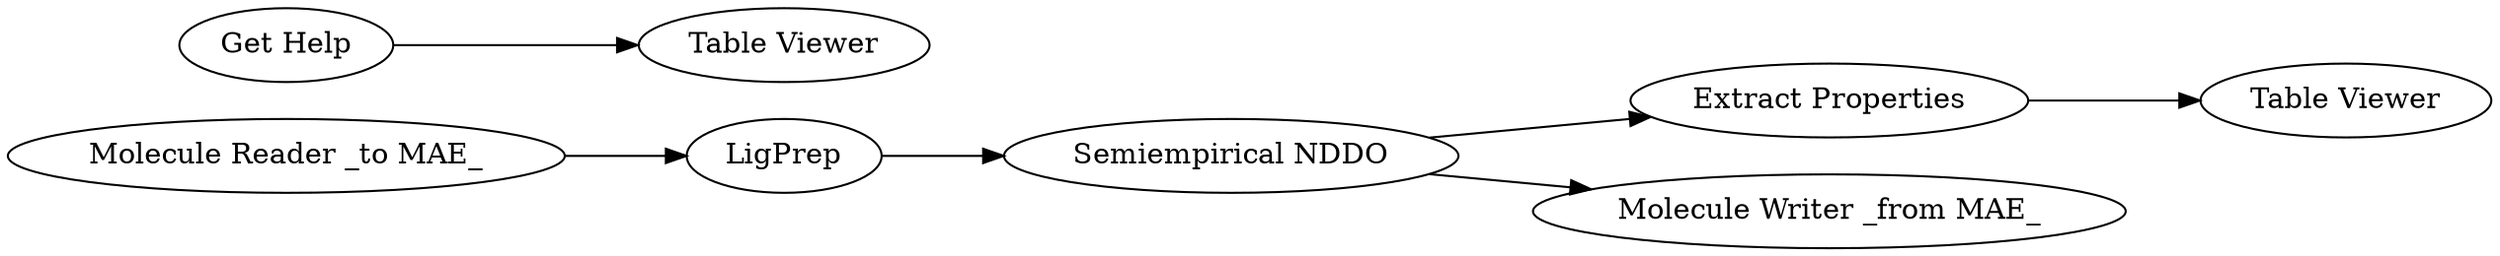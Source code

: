 digraph {
	8460 -> 8462
	8462 -> 8463
	15210 -> 15211
	8462 -> 8458
	8463 -> 8464
	8459 -> 8460
	15211 [label="Table Viewer"]
	8463 [label="Extract Properties"]
	8462 [label="Semiempirical NDDO"]
	8464 [label="Table Viewer"]
	8460 [label=LigPrep]
	15210 [label="Get Help"]
	8459 [label="Molecule Reader _to MAE_"]
	8458 [label="Molecule Writer _from MAE_"]
	rankdir=LR
}
